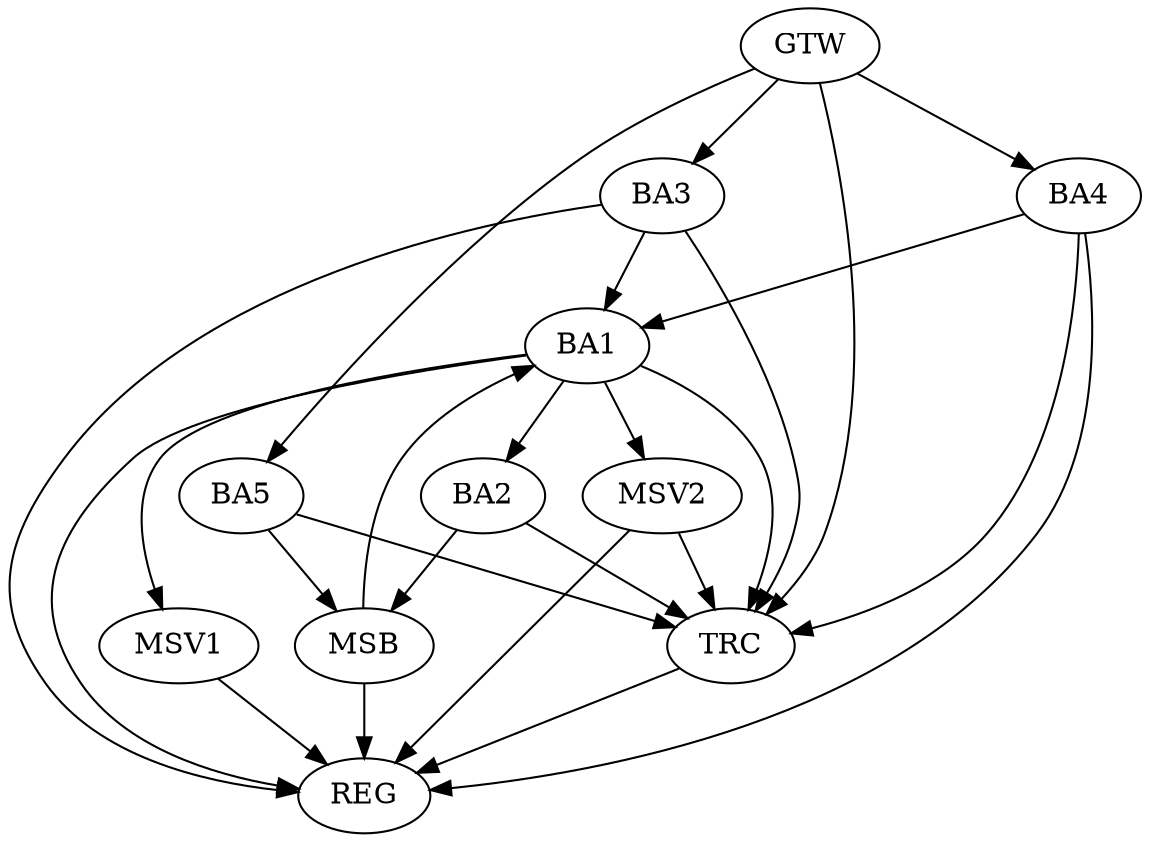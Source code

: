 strict digraph G {
  BA1 [ label="BA1" ];
  BA2 [ label="BA2" ];
  BA3 [ label="BA3" ];
  BA4 [ label="BA4" ];
  BA5 [ label="BA5" ];
  GTW [ label="GTW" ];
  REG [ label="REG" ];
  MSB [ label="MSB" ];
  TRC [ label="TRC" ];
  MSV1 [ label="MSV1" ];
  MSV2 [ label="MSV2" ];
  BA1 -> BA2;
  BA3 -> BA1;
  BA4 -> BA1;
  GTW -> BA3;
  GTW -> BA4;
  GTW -> BA5;
  BA1 -> REG;
  BA3 -> REG;
  BA4 -> REG;
  BA2 -> MSB;
  MSB -> BA1;
  MSB -> REG;
  BA5 -> MSB;
  BA1 -> TRC;
  BA2 -> TRC;
  BA3 -> TRC;
  BA4 -> TRC;
  BA5 -> TRC;
  GTW -> TRC;
  TRC -> REG;
  BA1 -> MSV1;
  MSV1 -> REG;
  BA1 -> MSV2;
  MSV2 -> REG;
  MSV2 -> TRC;
}
